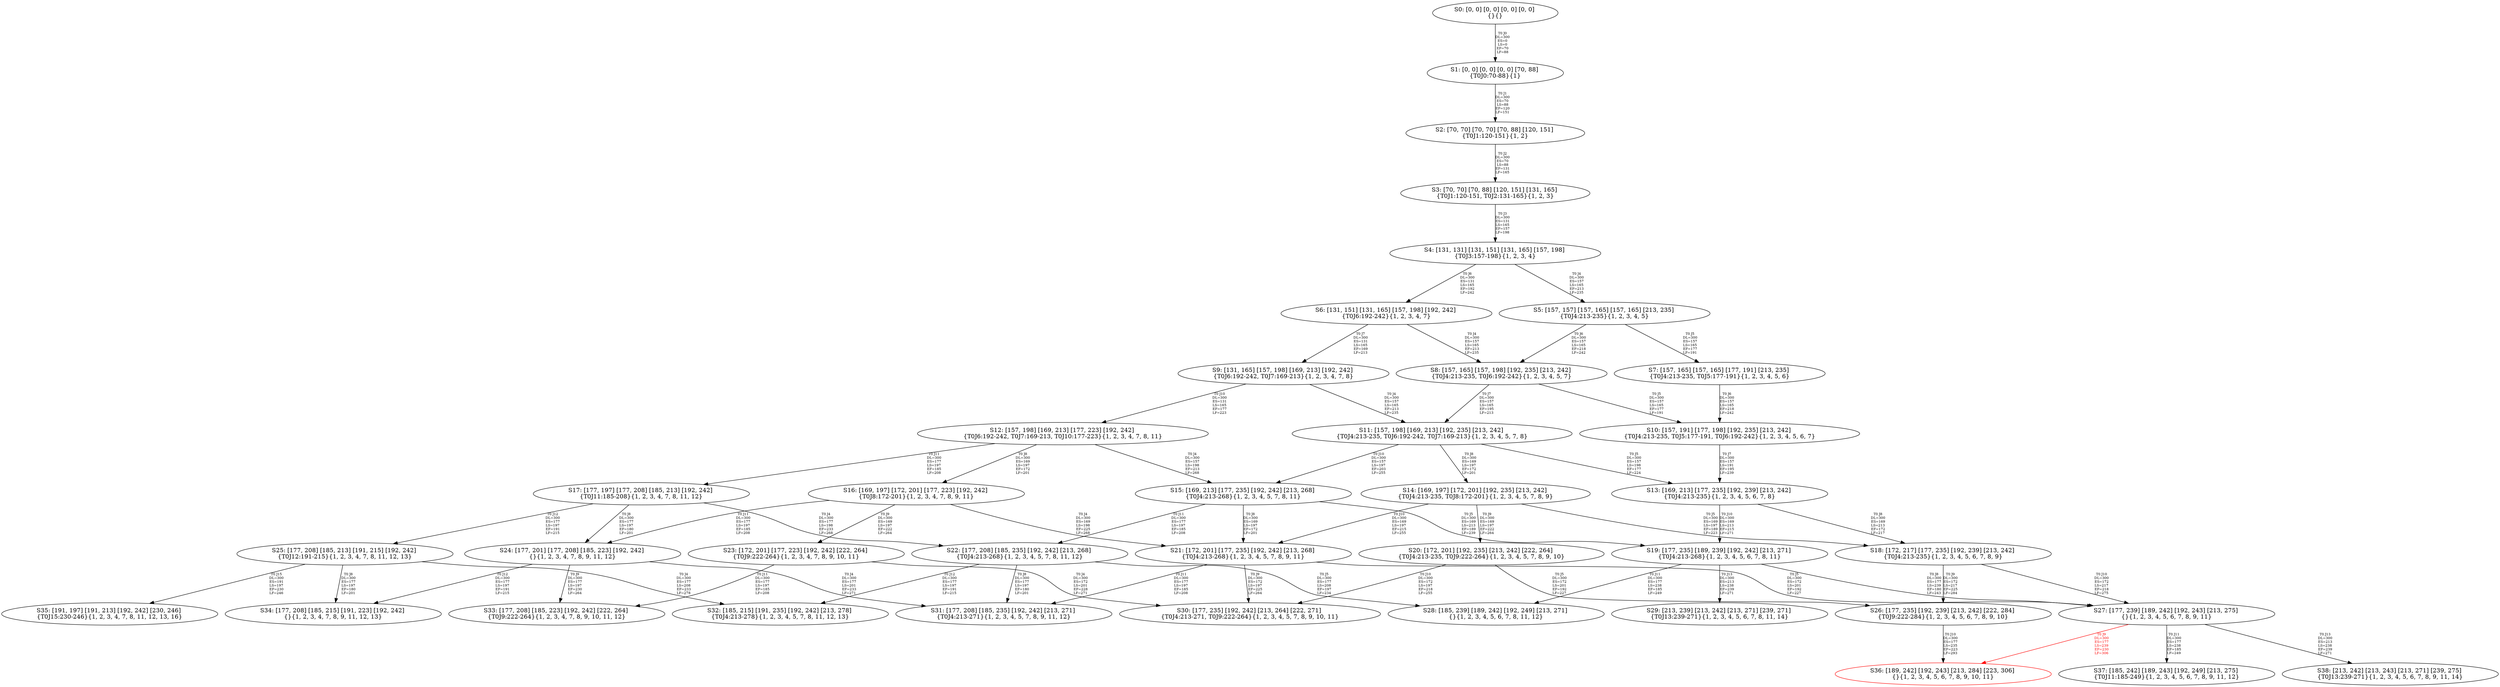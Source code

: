 digraph {
	S0[label="S0: [0, 0] [0, 0] [0, 0] [0, 0] \n{}{}"];
	S1[label="S1: [0, 0] [0, 0] [0, 0] [70, 88] \n{T0J0:70-88}{1}"];
	S2[label="S2: [70, 70] [70, 70] [70, 88] [120, 151] \n{T0J1:120-151}{1, 2}"];
	S3[label="S3: [70, 70] [70, 88] [120, 151] [131, 165] \n{T0J1:120-151, T0J2:131-165}{1, 2, 3}"];
	S4[label="S4: [131, 131] [131, 151] [131, 165] [157, 198] \n{T0J3:157-198}{1, 2, 3, 4}"];
	S5[label="S5: [157, 157] [157, 165] [157, 165] [213, 235] \n{T0J4:213-235}{1, 2, 3, 4, 5}"];
	S6[label="S6: [131, 151] [131, 165] [157, 198] [192, 242] \n{T0J6:192-242}{1, 2, 3, 4, 7}"];
	S7[label="S7: [157, 165] [157, 165] [177, 191] [213, 235] \n{T0J4:213-235, T0J5:177-191}{1, 2, 3, 4, 5, 6}"];
	S8[label="S8: [157, 165] [157, 198] [192, 235] [213, 242] \n{T0J4:213-235, T0J6:192-242}{1, 2, 3, 4, 5, 7}"];
	S9[label="S9: [131, 165] [157, 198] [169, 213] [192, 242] \n{T0J6:192-242, T0J7:169-213}{1, 2, 3, 4, 7, 8}"];
	S10[label="S10: [157, 191] [177, 198] [192, 235] [213, 242] \n{T0J4:213-235, T0J5:177-191, T0J6:192-242}{1, 2, 3, 4, 5, 6, 7}"];
	S11[label="S11: [157, 198] [169, 213] [192, 235] [213, 242] \n{T0J4:213-235, T0J6:192-242, T0J7:169-213}{1, 2, 3, 4, 5, 7, 8}"];
	S12[label="S12: [157, 198] [169, 213] [177, 223] [192, 242] \n{T0J6:192-242, T0J7:169-213, T0J10:177-223}{1, 2, 3, 4, 7, 8, 11}"];
	S13[label="S13: [169, 213] [177, 235] [192, 239] [213, 242] \n{T0J4:213-235}{1, 2, 3, 4, 5, 6, 7, 8}"];
	S14[label="S14: [169, 197] [172, 201] [192, 235] [213, 242] \n{T0J4:213-235, T0J8:172-201}{1, 2, 3, 4, 5, 7, 8, 9}"];
	S15[label="S15: [169, 213] [177, 235] [192, 242] [213, 268] \n{T0J4:213-268}{1, 2, 3, 4, 5, 7, 8, 11}"];
	S16[label="S16: [169, 197] [172, 201] [177, 223] [192, 242] \n{T0J8:172-201}{1, 2, 3, 4, 7, 8, 9, 11}"];
	S17[label="S17: [177, 197] [177, 208] [185, 213] [192, 242] \n{T0J11:185-208}{1, 2, 3, 4, 7, 8, 11, 12}"];
	S18[label="S18: [172, 217] [177, 235] [192, 239] [213, 242] \n{T0J4:213-235}{1, 2, 3, 4, 5, 6, 7, 8, 9}"];
	S19[label="S19: [177, 235] [189, 239] [192, 242] [213, 271] \n{T0J4:213-268}{1, 2, 3, 4, 5, 6, 7, 8, 11}"];
	S20[label="S20: [172, 201] [192, 235] [213, 242] [222, 264] \n{T0J4:213-235, T0J9:222-264}{1, 2, 3, 4, 5, 7, 8, 9, 10}"];
	S21[label="S21: [172, 201] [177, 235] [192, 242] [213, 268] \n{T0J4:213-268}{1, 2, 3, 4, 5, 7, 8, 9, 11}"];
	S22[label="S22: [177, 208] [185, 235] [192, 242] [213, 268] \n{T0J4:213-268}{1, 2, 3, 4, 5, 7, 8, 11, 12}"];
	S23[label="S23: [172, 201] [177, 223] [192, 242] [222, 264] \n{T0J9:222-264}{1, 2, 3, 4, 7, 8, 9, 10, 11}"];
	S24[label="S24: [177, 201] [177, 208] [185, 223] [192, 242] \n{}{1, 2, 3, 4, 7, 8, 9, 11, 12}"];
	S25[label="S25: [177, 208] [185, 213] [191, 215] [192, 242] \n{T0J12:191-215}{1, 2, 3, 4, 7, 8, 11, 12, 13}"];
	S26[label="S26: [177, 235] [192, 239] [213, 242] [222, 284] \n{T0J9:222-284}{1, 2, 3, 4, 5, 6, 7, 8, 9, 10}"];
	S27[label="S27: [177, 239] [189, 242] [192, 243] [213, 275] \n{}{1, 2, 3, 4, 5, 6, 7, 8, 9, 11}"];
	S28[label="S28: [185, 239] [189, 242] [192, 249] [213, 271] \n{}{1, 2, 3, 4, 5, 6, 7, 8, 11, 12}"];
	S29[label="S29: [213, 239] [213, 242] [213, 271] [239, 271] \n{T0J13:239-271}{1, 2, 3, 4, 5, 6, 7, 8, 11, 14}"];
	S30[label="S30: [177, 235] [192, 242] [213, 264] [222, 271] \n{T0J4:213-271, T0J9:222-264}{1, 2, 3, 4, 5, 7, 8, 9, 10, 11}"];
	S31[label="S31: [177, 208] [185, 235] [192, 242] [213, 271] \n{T0J4:213-271}{1, 2, 3, 4, 5, 7, 8, 9, 11, 12}"];
	S32[label="S32: [185, 215] [191, 235] [192, 242] [213, 278] \n{T0J4:213-278}{1, 2, 3, 4, 5, 7, 8, 11, 12, 13}"];
	S33[label="S33: [177, 208] [185, 223] [192, 242] [222, 264] \n{T0J9:222-264}{1, 2, 3, 4, 7, 8, 9, 10, 11, 12}"];
	S34[label="S34: [177, 208] [185, 215] [191, 223] [192, 242] \n{}{1, 2, 3, 4, 7, 8, 9, 11, 12, 13}"];
	S35[label="S35: [191, 197] [191, 213] [192, 242] [230, 246] \n{T0J15:230-246}{1, 2, 3, 4, 7, 8, 11, 12, 13, 16}"];
	S36[label="S36: [189, 242] [192, 243] [213, 284] [223, 306] \n{}{1, 2, 3, 4, 5, 6, 7, 8, 9, 10, 11}"];
	S37[label="S37: [185, 242] [189, 243] [192, 249] [213, 275] \n{T0J11:185-249}{1, 2, 3, 4, 5, 6, 7, 8, 9, 11, 12}"];
	S38[label="S38: [213, 242] [213, 243] [213, 271] [239, 275] \n{T0J13:239-271}{1, 2, 3, 4, 5, 6, 7, 8, 9, 11, 14}"];
	S0 -> S1[label="T0 J0\nDL=300\nES=0\nLS=0\nEF=70\nLF=88",fontsize=8];
	S1 -> S2[label="T0 J1\nDL=300\nES=70\nLS=88\nEF=120\nLF=151",fontsize=8];
	S2 -> S3[label="T0 J2\nDL=300\nES=70\nLS=88\nEF=131\nLF=165",fontsize=8];
	S3 -> S4[label="T0 J3\nDL=300\nES=131\nLS=165\nEF=157\nLF=198",fontsize=8];
	S4 -> S5[label="T0 J4\nDL=300\nES=157\nLS=165\nEF=213\nLF=235",fontsize=8];
	S4 -> S6[label="T0 J6\nDL=300\nES=131\nLS=165\nEF=192\nLF=242",fontsize=8];
	S5 -> S7[label="T0 J5\nDL=300\nES=157\nLS=165\nEF=177\nLF=191",fontsize=8];
	S5 -> S8[label="T0 J6\nDL=300\nES=157\nLS=165\nEF=218\nLF=242",fontsize=8];
	S6 -> S8[label="T0 J4\nDL=300\nES=157\nLS=165\nEF=213\nLF=235",fontsize=8];
	S6 -> S9[label="T0 J7\nDL=300\nES=131\nLS=165\nEF=169\nLF=213",fontsize=8];
	S7 -> S10[label="T0 J6\nDL=300\nES=157\nLS=165\nEF=218\nLF=242",fontsize=8];
	S8 -> S10[label="T0 J5\nDL=300\nES=157\nLS=165\nEF=177\nLF=191",fontsize=8];
	S8 -> S11[label="T0 J7\nDL=300\nES=157\nLS=165\nEF=195\nLF=213",fontsize=8];
	S9 -> S11[label="T0 J4\nDL=300\nES=157\nLS=165\nEF=213\nLF=235",fontsize=8];
	S9 -> S12[label="T0 J10\nDL=300\nES=131\nLS=165\nEF=177\nLF=223",fontsize=8];
	S10 -> S13[label="T0 J7\nDL=300\nES=157\nLS=191\nEF=195\nLF=239",fontsize=8];
	S11 -> S13[label="T0 J5\nDL=300\nES=157\nLS=198\nEF=177\nLF=224",fontsize=8];
	S11 -> S14[label="T0 J8\nDL=300\nES=169\nLS=197\nEF=172\nLF=201",fontsize=8];
	S11 -> S15[label="T0 J10\nDL=300\nES=157\nLS=197\nEF=203\nLF=255",fontsize=8];
	S12 -> S15[label="T0 J4\nDL=300\nES=157\nLS=198\nEF=213\nLF=268",fontsize=8];
	S12 -> S16[label="T0 J8\nDL=300\nES=169\nLS=197\nEF=172\nLF=201",fontsize=8];
	S12 -> S17[label="T0 J11\nDL=300\nES=177\nLS=197\nEF=185\nLF=208",fontsize=8];
	S13 -> S18[label="T0 J8\nDL=300\nES=169\nLS=213\nEF=172\nLF=217",fontsize=8];
	S13 -> S19[label="T0 J10\nDL=300\nES=169\nLS=213\nEF=215\nLF=271",fontsize=8];
	S14 -> S18[label="T0 J5\nDL=300\nES=169\nLS=197\nEF=189\nLF=223",fontsize=8];
	S14 -> S20[label="T0 J9\nDL=300\nES=169\nLS=197\nEF=222\nLF=264",fontsize=8];
	S14 -> S21[label="T0 J10\nDL=300\nES=169\nLS=197\nEF=215\nLF=255",fontsize=8];
	S15 -> S19[label="T0 J5\nDL=300\nES=169\nLS=213\nEF=189\nLF=239",fontsize=8];
	S15 -> S21[label="T0 J8\nDL=300\nES=169\nLS=197\nEF=172\nLF=201",fontsize=8];
	S15 -> S22[label="T0 J11\nDL=300\nES=177\nLS=197\nEF=185\nLF=208",fontsize=8];
	S16 -> S21[label="T0 J4\nDL=300\nES=169\nLS=198\nEF=225\nLF=268",fontsize=8];
	S16 -> S23[label="T0 J9\nDL=300\nES=169\nLS=197\nEF=222\nLF=264",fontsize=8];
	S16 -> S24[label="T0 J11\nDL=300\nES=177\nLS=197\nEF=185\nLF=208",fontsize=8];
	S17 -> S22[label="T0 J4\nDL=300\nES=177\nLS=198\nEF=233\nLF=268",fontsize=8];
	S17 -> S24[label="T0 J8\nDL=300\nES=177\nLS=197\nEF=180\nLF=201",fontsize=8];
	S17 -> S25[label="T0 J12\nDL=300\nES=177\nLS=197\nEF=191\nLF=215",fontsize=8];
	S18 -> S26[label="T0 J9\nDL=300\nES=172\nLS=217\nEF=225\nLF=284",fontsize=8];
	S18 -> S27[label="T0 J10\nDL=300\nES=172\nLS=217\nEF=218\nLF=275",fontsize=8];
	S19 -> S27[label="T0 J8\nDL=300\nES=177\nLS=239\nEF=180\nLF=243",fontsize=8];
	S19 -> S28[label="T0 J11\nDL=300\nES=177\nLS=238\nEF=185\nLF=249",fontsize=8];
	S19 -> S29[label="T0 J13\nDL=300\nES=213\nLS=238\nEF=239\nLF=271",fontsize=8];
	S20 -> S26[label="T0 J5\nDL=300\nES=172\nLS=201\nEF=192\nLF=227",fontsize=8];
	S20 -> S30[label="T0 J10\nDL=300\nES=172\nLS=197\nEF=218\nLF=255",fontsize=8];
	S21 -> S27[label="T0 J5\nDL=300\nES=172\nLS=201\nEF=192\nLF=227",fontsize=8];
	S21 -> S30[label="T0 J9\nDL=300\nES=172\nLS=197\nEF=225\nLF=264",fontsize=8];
	S21 -> S31[label="T0 J11\nDL=300\nES=177\nLS=197\nEF=185\nLF=208",fontsize=8];
	S22 -> S28[label="T0 J5\nDL=300\nES=177\nLS=208\nEF=197\nLF=234",fontsize=8];
	S22 -> S31[label="T0 J8\nDL=300\nES=177\nLS=197\nEF=180\nLF=201",fontsize=8];
	S22 -> S32[label="T0 J12\nDL=300\nES=177\nLS=197\nEF=191\nLF=215",fontsize=8];
	S23 -> S30[label="T0 J4\nDL=300\nES=172\nLS=201\nEF=228\nLF=271",fontsize=8];
	S23 -> S33[label="T0 J11\nDL=300\nES=177\nLS=197\nEF=185\nLF=208",fontsize=8];
	S24 -> S31[label="T0 J4\nDL=300\nES=177\nLS=201\nEF=233\nLF=271",fontsize=8];
	S24 -> S33[label="T0 J9\nDL=300\nES=177\nLS=197\nEF=230\nLF=264",fontsize=8];
	S24 -> S34[label="T0 J12\nDL=300\nES=177\nLS=197\nEF=191\nLF=215",fontsize=8];
	S25 -> S32[label="T0 J4\nDL=300\nES=177\nLS=208\nEF=233\nLF=278",fontsize=8];
	S25 -> S34[label="T0 J8\nDL=300\nES=177\nLS=197\nEF=180\nLF=201",fontsize=8];
	S25 -> S35[label="T0 J15\nDL=300\nES=191\nLS=197\nEF=230\nLF=246",fontsize=8];
	S26 -> S36[label="T0 J10\nDL=300\nES=177\nLS=235\nEF=223\nLF=293",fontsize=8];
	S27 -> S36[label="T0 J9\nDL=300\nES=177\nLS=239\nEF=230\nLF=306",color=Red,fontcolor=Red,fontsize=8];
S36[color=Red];
	S27 -> S37[label="T0 J11\nDL=300\nES=177\nLS=238\nEF=185\nLF=249",fontsize=8];
	S27 -> S38[label="T0 J13\nDL=300\nES=213\nLS=238\nEF=239\nLF=271",fontsize=8];
}
